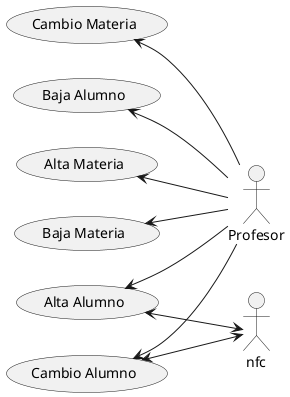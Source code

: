 @startuml Diagrama de Casos de Uso Profesor
left to right direction

actor "Profesor" as prf

usecase "Alta Materia" as CU004
usecase "Baja Materia" as CU005
usecase "Cambio Materia" as CU006

usecase "Alta Alumno" as CU007
usecase "Baja Alumno" as CU008
usecase "Cambio Alumno" as CU009


CU004 <-- prf
CU005 <-- prf
CU006 <-- prf
CU007 <-- prf
CU008 <-- prf
CU009 <-- prf

CU007 <--> nfc
CU009 <--> nfc

@enduml